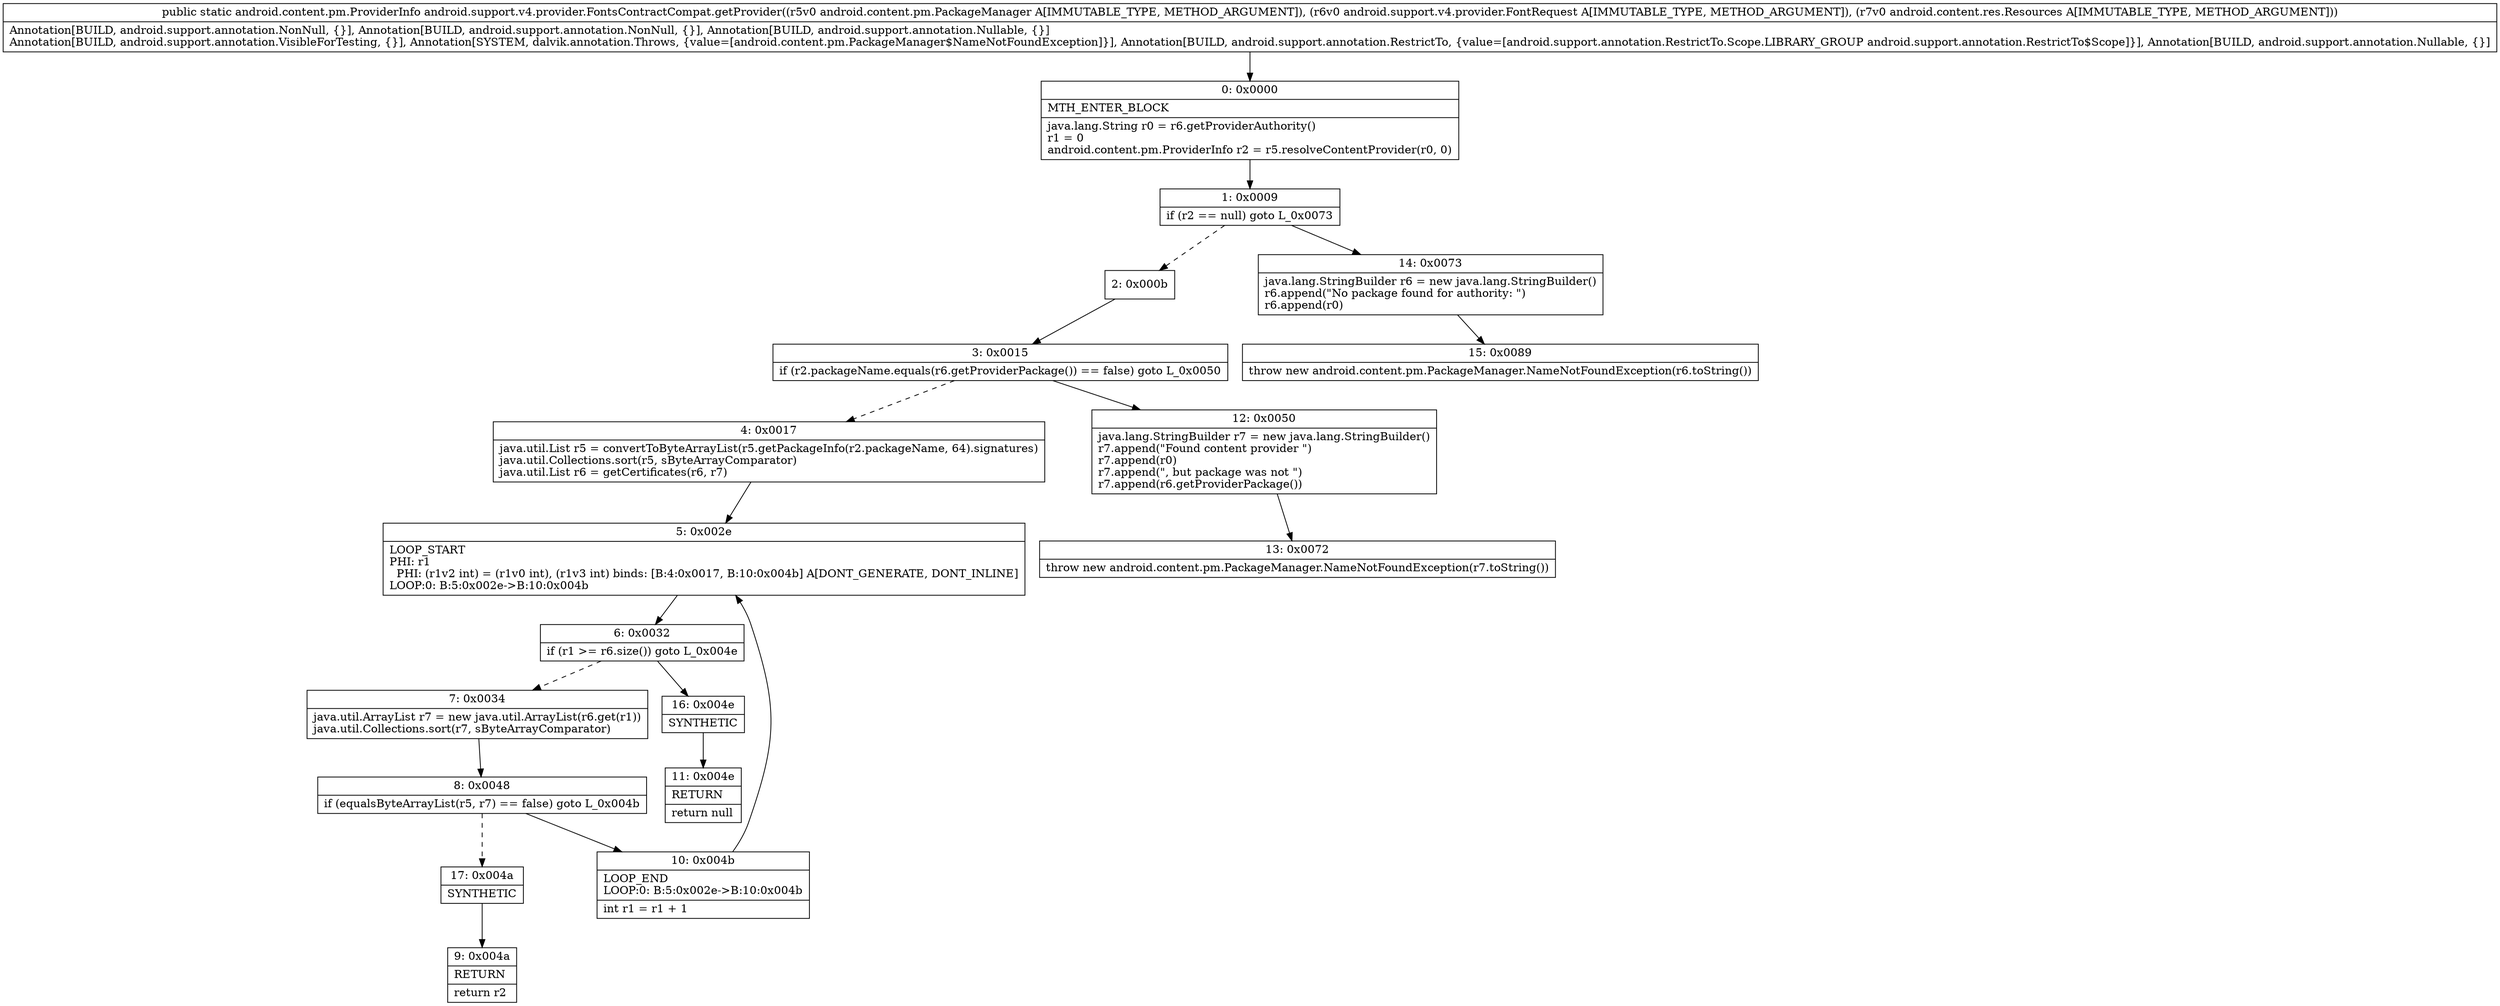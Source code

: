 digraph "CFG forandroid.support.v4.provider.FontsContractCompat.getProvider(Landroid\/content\/pm\/PackageManager;Landroid\/support\/v4\/provider\/FontRequest;Landroid\/content\/res\/Resources;)Landroid\/content\/pm\/ProviderInfo;" {
Node_0 [shape=record,label="{0\:\ 0x0000|MTH_ENTER_BLOCK\l|java.lang.String r0 = r6.getProviderAuthority()\lr1 = 0\landroid.content.pm.ProviderInfo r2 = r5.resolveContentProvider(r0, 0)\l}"];
Node_1 [shape=record,label="{1\:\ 0x0009|if (r2 == null) goto L_0x0073\l}"];
Node_2 [shape=record,label="{2\:\ 0x000b}"];
Node_3 [shape=record,label="{3\:\ 0x0015|if (r2.packageName.equals(r6.getProviderPackage()) == false) goto L_0x0050\l}"];
Node_4 [shape=record,label="{4\:\ 0x0017|java.util.List r5 = convertToByteArrayList(r5.getPackageInfo(r2.packageName, 64).signatures)\ljava.util.Collections.sort(r5, sByteArrayComparator)\ljava.util.List r6 = getCertificates(r6, r7)\l}"];
Node_5 [shape=record,label="{5\:\ 0x002e|LOOP_START\lPHI: r1 \l  PHI: (r1v2 int) = (r1v0 int), (r1v3 int) binds: [B:4:0x0017, B:10:0x004b] A[DONT_GENERATE, DONT_INLINE]\lLOOP:0: B:5:0x002e\-\>B:10:0x004b\l}"];
Node_6 [shape=record,label="{6\:\ 0x0032|if (r1 \>= r6.size()) goto L_0x004e\l}"];
Node_7 [shape=record,label="{7\:\ 0x0034|java.util.ArrayList r7 = new java.util.ArrayList(r6.get(r1))\ljava.util.Collections.sort(r7, sByteArrayComparator)\l}"];
Node_8 [shape=record,label="{8\:\ 0x0048|if (equalsByteArrayList(r5, r7) == false) goto L_0x004b\l}"];
Node_9 [shape=record,label="{9\:\ 0x004a|RETURN\l|return r2\l}"];
Node_10 [shape=record,label="{10\:\ 0x004b|LOOP_END\lLOOP:0: B:5:0x002e\-\>B:10:0x004b\l|int r1 = r1 + 1\l}"];
Node_11 [shape=record,label="{11\:\ 0x004e|RETURN\l|return null\l}"];
Node_12 [shape=record,label="{12\:\ 0x0050|java.lang.StringBuilder r7 = new java.lang.StringBuilder()\lr7.append(\"Found content provider \")\lr7.append(r0)\lr7.append(\", but package was not \")\lr7.append(r6.getProviderPackage())\l}"];
Node_13 [shape=record,label="{13\:\ 0x0072|throw new android.content.pm.PackageManager.NameNotFoundException(r7.toString())\l}"];
Node_14 [shape=record,label="{14\:\ 0x0073|java.lang.StringBuilder r6 = new java.lang.StringBuilder()\lr6.append(\"No package found for authority: \")\lr6.append(r0)\l}"];
Node_15 [shape=record,label="{15\:\ 0x0089|throw new android.content.pm.PackageManager.NameNotFoundException(r6.toString())\l}"];
Node_16 [shape=record,label="{16\:\ 0x004e|SYNTHETIC\l}"];
Node_17 [shape=record,label="{17\:\ 0x004a|SYNTHETIC\l}"];
MethodNode[shape=record,label="{public static android.content.pm.ProviderInfo android.support.v4.provider.FontsContractCompat.getProvider((r5v0 android.content.pm.PackageManager A[IMMUTABLE_TYPE, METHOD_ARGUMENT]), (r6v0 android.support.v4.provider.FontRequest A[IMMUTABLE_TYPE, METHOD_ARGUMENT]), (r7v0 android.content.res.Resources A[IMMUTABLE_TYPE, METHOD_ARGUMENT]))  | Annotation[BUILD, android.support.annotation.NonNull, \{\}], Annotation[BUILD, android.support.annotation.NonNull, \{\}], Annotation[BUILD, android.support.annotation.Nullable, \{\}]\lAnnotation[BUILD, android.support.annotation.VisibleForTesting, \{\}], Annotation[SYSTEM, dalvik.annotation.Throws, \{value=[android.content.pm.PackageManager$NameNotFoundException]\}], Annotation[BUILD, android.support.annotation.RestrictTo, \{value=[android.support.annotation.RestrictTo.Scope.LIBRARY_GROUP android.support.annotation.RestrictTo$Scope]\}], Annotation[BUILD, android.support.annotation.Nullable, \{\}]\l}"];
MethodNode -> Node_0;
Node_0 -> Node_1;
Node_1 -> Node_2[style=dashed];
Node_1 -> Node_14;
Node_2 -> Node_3;
Node_3 -> Node_4[style=dashed];
Node_3 -> Node_12;
Node_4 -> Node_5;
Node_5 -> Node_6;
Node_6 -> Node_7[style=dashed];
Node_6 -> Node_16;
Node_7 -> Node_8;
Node_8 -> Node_10;
Node_8 -> Node_17[style=dashed];
Node_10 -> Node_5;
Node_12 -> Node_13;
Node_14 -> Node_15;
Node_16 -> Node_11;
Node_17 -> Node_9;
}

